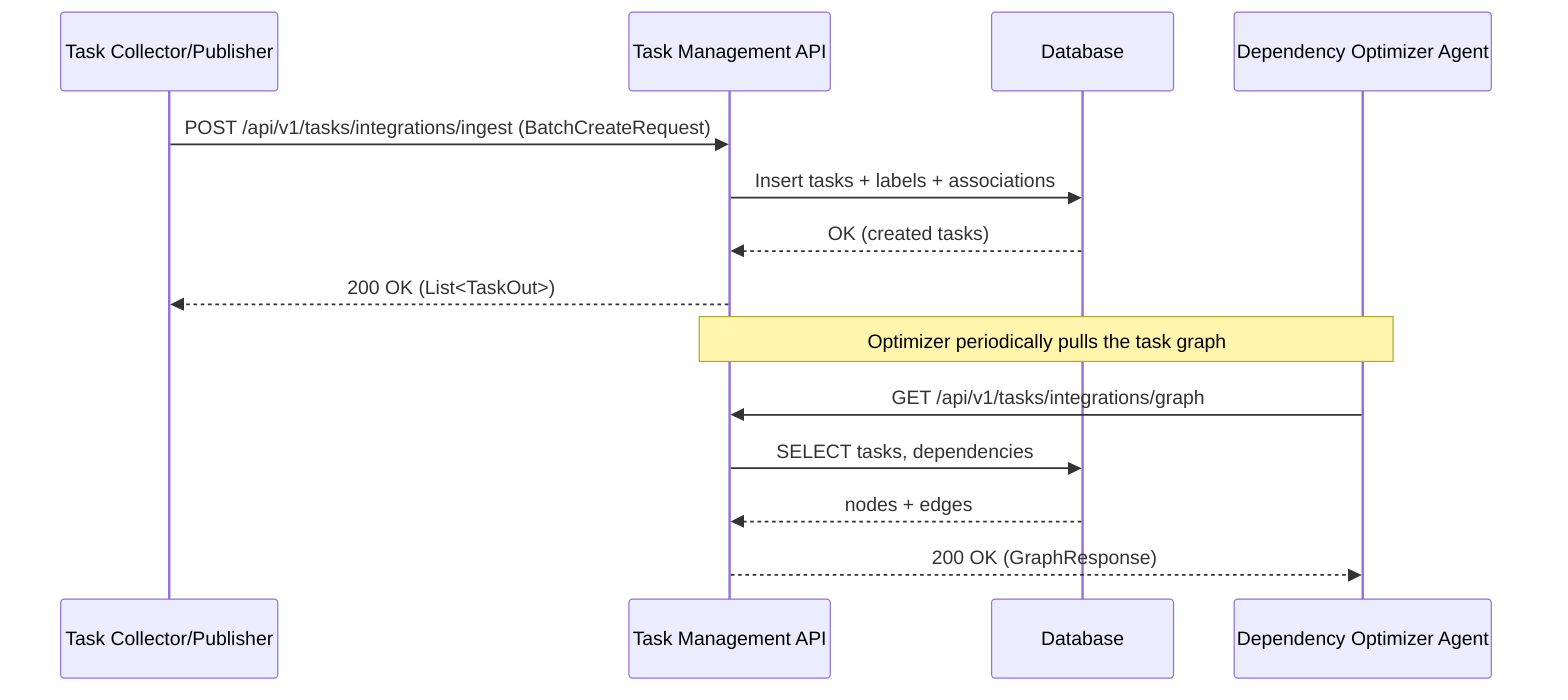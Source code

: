 sequenceDiagram
  participant Collector as Task Collector/Publisher
  participant API as Task Management API
  participant DB as Database
  participant Optimizer as Dependency Optimizer Agent

  Collector->>API: POST /api/v1/tasks/integrations/ingest (BatchCreateRequest)
  API->>DB: Insert tasks + labels + associations
  DB-->>API: OK (created tasks)
  API-->>Collector: 200 OK (List<TaskOut>)

  Note over API,Optimizer: Optimizer periodically pulls the task graph
  Optimizer->>API: GET /api/v1/tasks/integrations/graph
  API->>DB: SELECT tasks, dependencies
  DB-->>API: nodes + edges
  API-->>Optimizer: 200 OK (GraphResponse)